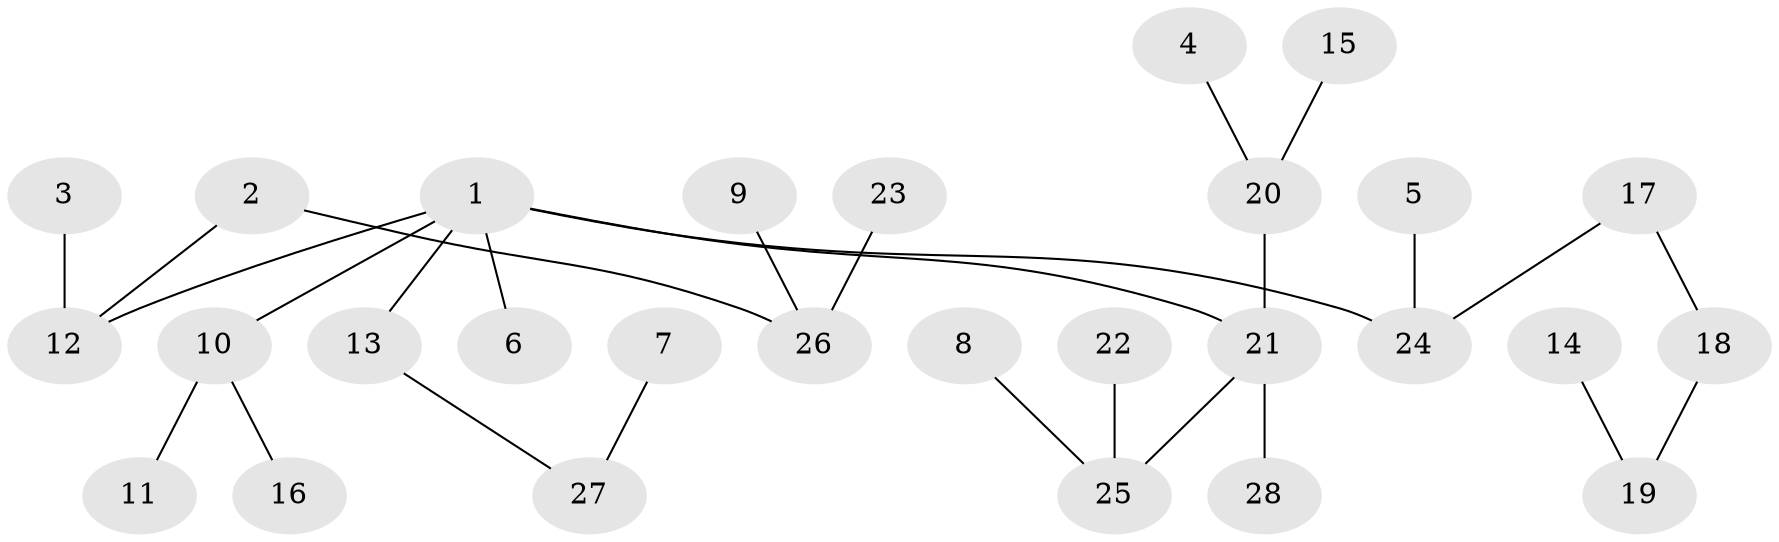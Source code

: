 // original degree distribution, {6: 0.01818181818181818, 2: 0.21818181818181817, 3: 0.12727272727272726, 4: 0.10909090909090909, 5: 0.01818181818181818, 1: 0.509090909090909}
// Generated by graph-tools (version 1.1) at 2025/50/03/09/25 03:50:19]
// undirected, 28 vertices, 27 edges
graph export_dot {
graph [start="1"]
  node [color=gray90,style=filled];
  1;
  2;
  3;
  4;
  5;
  6;
  7;
  8;
  9;
  10;
  11;
  12;
  13;
  14;
  15;
  16;
  17;
  18;
  19;
  20;
  21;
  22;
  23;
  24;
  25;
  26;
  27;
  28;
  1 -- 6 [weight=1.0];
  1 -- 10 [weight=1.0];
  1 -- 12 [weight=1.0];
  1 -- 13 [weight=1.0];
  1 -- 21 [weight=1.0];
  1 -- 24 [weight=1.0];
  2 -- 12 [weight=1.0];
  2 -- 26 [weight=1.0];
  3 -- 12 [weight=1.0];
  4 -- 20 [weight=1.0];
  5 -- 24 [weight=1.0];
  7 -- 27 [weight=1.0];
  8 -- 25 [weight=1.0];
  9 -- 26 [weight=1.0];
  10 -- 11 [weight=1.0];
  10 -- 16 [weight=1.0];
  13 -- 27 [weight=1.0];
  14 -- 19 [weight=1.0];
  15 -- 20 [weight=1.0];
  17 -- 18 [weight=1.0];
  17 -- 24 [weight=1.0];
  18 -- 19 [weight=1.0];
  20 -- 21 [weight=1.0];
  21 -- 25 [weight=1.0];
  21 -- 28 [weight=1.0];
  22 -- 25 [weight=1.0];
  23 -- 26 [weight=1.0];
}
